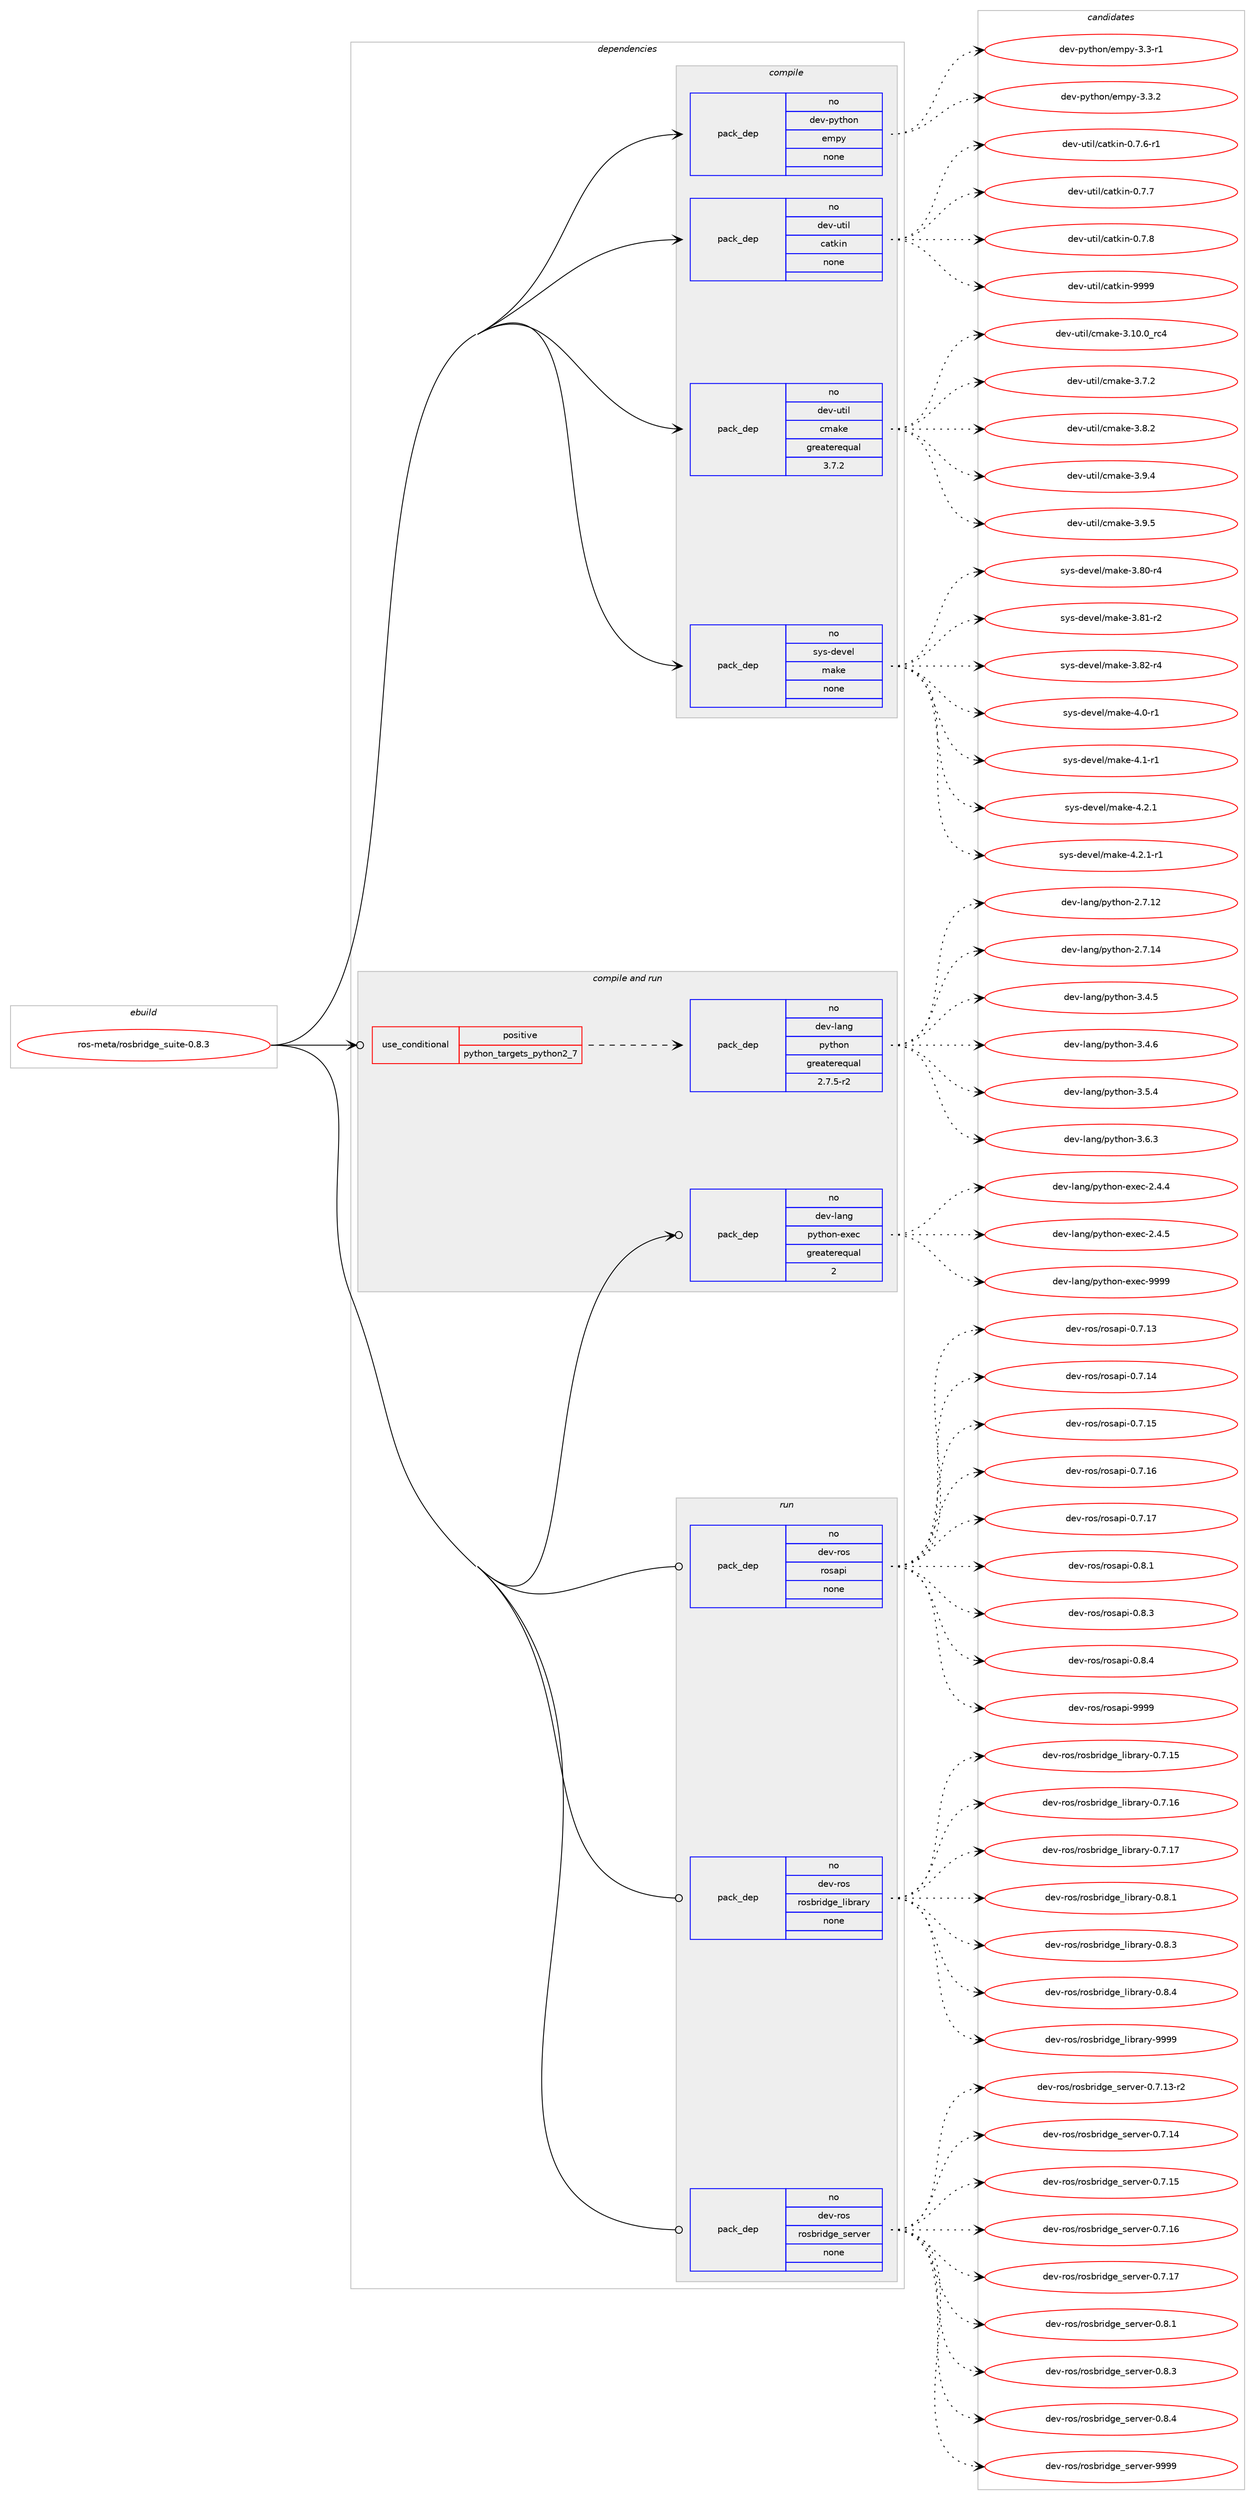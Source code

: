 digraph prolog {

# *************
# Graph options
# *************

newrank=true;
concentrate=true;
compound=true;
graph [rankdir=LR,fontname=Helvetica,fontsize=10,ranksep=1.5];#, ranksep=2.5, nodesep=0.2];
edge  [arrowhead=vee];
node  [fontname=Helvetica,fontsize=10];

# **********
# The ebuild
# **********

subgraph cluster_leftcol {
color=gray;
rank=same;
label=<<i>ebuild</i>>;
id [label="ros-meta/rosbridge_suite-0.8.3", color=red, width=4, href="../ros-meta/rosbridge_suite-0.8.3.svg"];
}

# ****************
# The dependencies
# ****************

subgraph cluster_midcol {
color=gray;
label=<<i>dependencies</i>>;
subgraph cluster_compile {
fillcolor="#eeeeee";
style=filled;
label=<<i>compile</i>>;
subgraph pack326136 {
dependency442853 [label=<<TABLE BORDER="0" CELLBORDER="1" CELLSPACING="0" CELLPADDING="4" WIDTH="220"><TR><TD ROWSPAN="6" CELLPADDING="30">pack_dep</TD></TR><TR><TD WIDTH="110">no</TD></TR><TR><TD>dev-python</TD></TR><TR><TD>empy</TD></TR><TR><TD>none</TD></TR><TR><TD></TD></TR></TABLE>>, shape=none, color=blue];
}
id:e -> dependency442853:w [weight=20,style="solid",arrowhead="vee"];
subgraph pack326137 {
dependency442854 [label=<<TABLE BORDER="0" CELLBORDER="1" CELLSPACING="0" CELLPADDING="4" WIDTH="220"><TR><TD ROWSPAN="6" CELLPADDING="30">pack_dep</TD></TR><TR><TD WIDTH="110">no</TD></TR><TR><TD>dev-util</TD></TR><TR><TD>catkin</TD></TR><TR><TD>none</TD></TR><TR><TD></TD></TR></TABLE>>, shape=none, color=blue];
}
id:e -> dependency442854:w [weight=20,style="solid",arrowhead="vee"];
subgraph pack326138 {
dependency442855 [label=<<TABLE BORDER="0" CELLBORDER="1" CELLSPACING="0" CELLPADDING="4" WIDTH="220"><TR><TD ROWSPAN="6" CELLPADDING="30">pack_dep</TD></TR><TR><TD WIDTH="110">no</TD></TR><TR><TD>dev-util</TD></TR><TR><TD>cmake</TD></TR><TR><TD>greaterequal</TD></TR><TR><TD>3.7.2</TD></TR></TABLE>>, shape=none, color=blue];
}
id:e -> dependency442855:w [weight=20,style="solid",arrowhead="vee"];
subgraph pack326139 {
dependency442856 [label=<<TABLE BORDER="0" CELLBORDER="1" CELLSPACING="0" CELLPADDING="4" WIDTH="220"><TR><TD ROWSPAN="6" CELLPADDING="30">pack_dep</TD></TR><TR><TD WIDTH="110">no</TD></TR><TR><TD>sys-devel</TD></TR><TR><TD>make</TD></TR><TR><TD>none</TD></TR><TR><TD></TD></TR></TABLE>>, shape=none, color=blue];
}
id:e -> dependency442856:w [weight=20,style="solid",arrowhead="vee"];
}
subgraph cluster_compileandrun {
fillcolor="#eeeeee";
style=filled;
label=<<i>compile and run</i>>;
subgraph cond109068 {
dependency442857 [label=<<TABLE BORDER="0" CELLBORDER="1" CELLSPACING="0" CELLPADDING="4"><TR><TD ROWSPAN="3" CELLPADDING="10">use_conditional</TD></TR><TR><TD>positive</TD></TR><TR><TD>python_targets_python2_7</TD></TR></TABLE>>, shape=none, color=red];
subgraph pack326140 {
dependency442858 [label=<<TABLE BORDER="0" CELLBORDER="1" CELLSPACING="0" CELLPADDING="4" WIDTH="220"><TR><TD ROWSPAN="6" CELLPADDING="30">pack_dep</TD></TR><TR><TD WIDTH="110">no</TD></TR><TR><TD>dev-lang</TD></TR><TR><TD>python</TD></TR><TR><TD>greaterequal</TD></TR><TR><TD>2.7.5-r2</TD></TR></TABLE>>, shape=none, color=blue];
}
dependency442857:e -> dependency442858:w [weight=20,style="dashed",arrowhead="vee"];
}
id:e -> dependency442857:w [weight=20,style="solid",arrowhead="odotvee"];
subgraph pack326141 {
dependency442859 [label=<<TABLE BORDER="0" CELLBORDER="1" CELLSPACING="0" CELLPADDING="4" WIDTH="220"><TR><TD ROWSPAN="6" CELLPADDING="30">pack_dep</TD></TR><TR><TD WIDTH="110">no</TD></TR><TR><TD>dev-lang</TD></TR><TR><TD>python-exec</TD></TR><TR><TD>greaterequal</TD></TR><TR><TD>2</TD></TR></TABLE>>, shape=none, color=blue];
}
id:e -> dependency442859:w [weight=20,style="solid",arrowhead="odotvee"];
}
subgraph cluster_run {
fillcolor="#eeeeee";
style=filled;
label=<<i>run</i>>;
subgraph pack326142 {
dependency442860 [label=<<TABLE BORDER="0" CELLBORDER="1" CELLSPACING="0" CELLPADDING="4" WIDTH="220"><TR><TD ROWSPAN="6" CELLPADDING="30">pack_dep</TD></TR><TR><TD WIDTH="110">no</TD></TR><TR><TD>dev-ros</TD></TR><TR><TD>rosapi</TD></TR><TR><TD>none</TD></TR><TR><TD></TD></TR></TABLE>>, shape=none, color=blue];
}
id:e -> dependency442860:w [weight=20,style="solid",arrowhead="odot"];
subgraph pack326143 {
dependency442861 [label=<<TABLE BORDER="0" CELLBORDER="1" CELLSPACING="0" CELLPADDING="4" WIDTH="220"><TR><TD ROWSPAN="6" CELLPADDING="30">pack_dep</TD></TR><TR><TD WIDTH="110">no</TD></TR><TR><TD>dev-ros</TD></TR><TR><TD>rosbridge_library</TD></TR><TR><TD>none</TD></TR><TR><TD></TD></TR></TABLE>>, shape=none, color=blue];
}
id:e -> dependency442861:w [weight=20,style="solid",arrowhead="odot"];
subgraph pack326144 {
dependency442862 [label=<<TABLE BORDER="0" CELLBORDER="1" CELLSPACING="0" CELLPADDING="4" WIDTH="220"><TR><TD ROWSPAN="6" CELLPADDING="30">pack_dep</TD></TR><TR><TD WIDTH="110">no</TD></TR><TR><TD>dev-ros</TD></TR><TR><TD>rosbridge_server</TD></TR><TR><TD>none</TD></TR><TR><TD></TD></TR></TABLE>>, shape=none, color=blue];
}
id:e -> dependency442862:w [weight=20,style="solid",arrowhead="odot"];
}
}

# **************
# The candidates
# **************

subgraph cluster_choices {
rank=same;
color=gray;
label=<<i>candidates</i>>;

subgraph choice326136 {
color=black;
nodesep=1;
choice1001011184511212111610411111047101109112121455146514511449 [label="dev-python/empy-3.3-r1", color=red, width=4,href="../dev-python/empy-3.3-r1.svg"];
choice1001011184511212111610411111047101109112121455146514650 [label="dev-python/empy-3.3.2", color=red, width=4,href="../dev-python/empy-3.3.2.svg"];
dependency442853:e -> choice1001011184511212111610411111047101109112121455146514511449:w [style=dotted,weight="100"];
dependency442853:e -> choice1001011184511212111610411111047101109112121455146514650:w [style=dotted,weight="100"];
}
subgraph choice326137 {
color=black;
nodesep=1;
choice100101118451171161051084799971161071051104548465546544511449 [label="dev-util/catkin-0.7.6-r1", color=red, width=4,href="../dev-util/catkin-0.7.6-r1.svg"];
choice10010111845117116105108479997116107105110454846554655 [label="dev-util/catkin-0.7.7", color=red, width=4,href="../dev-util/catkin-0.7.7.svg"];
choice10010111845117116105108479997116107105110454846554656 [label="dev-util/catkin-0.7.8", color=red, width=4,href="../dev-util/catkin-0.7.8.svg"];
choice100101118451171161051084799971161071051104557575757 [label="dev-util/catkin-9999", color=red, width=4,href="../dev-util/catkin-9999.svg"];
dependency442854:e -> choice100101118451171161051084799971161071051104548465546544511449:w [style=dotted,weight="100"];
dependency442854:e -> choice10010111845117116105108479997116107105110454846554655:w [style=dotted,weight="100"];
dependency442854:e -> choice10010111845117116105108479997116107105110454846554656:w [style=dotted,weight="100"];
dependency442854:e -> choice100101118451171161051084799971161071051104557575757:w [style=dotted,weight="100"];
}
subgraph choice326138 {
color=black;
nodesep=1;
choice1001011184511711610510847991099710710145514649484648951149952 [label="dev-util/cmake-3.10.0_rc4", color=red, width=4,href="../dev-util/cmake-3.10.0_rc4.svg"];
choice10010111845117116105108479910997107101455146554650 [label="dev-util/cmake-3.7.2", color=red, width=4,href="../dev-util/cmake-3.7.2.svg"];
choice10010111845117116105108479910997107101455146564650 [label="dev-util/cmake-3.8.2", color=red, width=4,href="../dev-util/cmake-3.8.2.svg"];
choice10010111845117116105108479910997107101455146574652 [label="dev-util/cmake-3.9.4", color=red, width=4,href="../dev-util/cmake-3.9.4.svg"];
choice10010111845117116105108479910997107101455146574653 [label="dev-util/cmake-3.9.5", color=red, width=4,href="../dev-util/cmake-3.9.5.svg"];
dependency442855:e -> choice1001011184511711610510847991099710710145514649484648951149952:w [style=dotted,weight="100"];
dependency442855:e -> choice10010111845117116105108479910997107101455146554650:w [style=dotted,weight="100"];
dependency442855:e -> choice10010111845117116105108479910997107101455146564650:w [style=dotted,weight="100"];
dependency442855:e -> choice10010111845117116105108479910997107101455146574652:w [style=dotted,weight="100"];
dependency442855:e -> choice10010111845117116105108479910997107101455146574653:w [style=dotted,weight="100"];
}
subgraph choice326139 {
color=black;
nodesep=1;
choice11512111545100101118101108471099710710145514656484511452 [label="sys-devel/make-3.80-r4", color=red, width=4,href="../sys-devel/make-3.80-r4.svg"];
choice11512111545100101118101108471099710710145514656494511450 [label="sys-devel/make-3.81-r2", color=red, width=4,href="../sys-devel/make-3.81-r2.svg"];
choice11512111545100101118101108471099710710145514656504511452 [label="sys-devel/make-3.82-r4", color=red, width=4,href="../sys-devel/make-3.82-r4.svg"];
choice115121115451001011181011084710997107101455246484511449 [label="sys-devel/make-4.0-r1", color=red, width=4,href="../sys-devel/make-4.0-r1.svg"];
choice115121115451001011181011084710997107101455246494511449 [label="sys-devel/make-4.1-r1", color=red, width=4,href="../sys-devel/make-4.1-r1.svg"];
choice115121115451001011181011084710997107101455246504649 [label="sys-devel/make-4.2.1", color=red, width=4,href="../sys-devel/make-4.2.1.svg"];
choice1151211154510010111810110847109971071014552465046494511449 [label="sys-devel/make-4.2.1-r1", color=red, width=4,href="../sys-devel/make-4.2.1-r1.svg"];
dependency442856:e -> choice11512111545100101118101108471099710710145514656484511452:w [style=dotted,weight="100"];
dependency442856:e -> choice11512111545100101118101108471099710710145514656494511450:w [style=dotted,weight="100"];
dependency442856:e -> choice11512111545100101118101108471099710710145514656504511452:w [style=dotted,weight="100"];
dependency442856:e -> choice115121115451001011181011084710997107101455246484511449:w [style=dotted,weight="100"];
dependency442856:e -> choice115121115451001011181011084710997107101455246494511449:w [style=dotted,weight="100"];
dependency442856:e -> choice115121115451001011181011084710997107101455246504649:w [style=dotted,weight="100"];
dependency442856:e -> choice1151211154510010111810110847109971071014552465046494511449:w [style=dotted,weight="100"];
}
subgraph choice326140 {
color=black;
nodesep=1;
choice10010111845108971101034711212111610411111045504655464950 [label="dev-lang/python-2.7.12", color=red, width=4,href="../dev-lang/python-2.7.12.svg"];
choice10010111845108971101034711212111610411111045504655464952 [label="dev-lang/python-2.7.14", color=red, width=4,href="../dev-lang/python-2.7.14.svg"];
choice100101118451089711010347112121116104111110455146524653 [label="dev-lang/python-3.4.5", color=red, width=4,href="../dev-lang/python-3.4.5.svg"];
choice100101118451089711010347112121116104111110455146524654 [label="dev-lang/python-3.4.6", color=red, width=4,href="../dev-lang/python-3.4.6.svg"];
choice100101118451089711010347112121116104111110455146534652 [label="dev-lang/python-3.5.4", color=red, width=4,href="../dev-lang/python-3.5.4.svg"];
choice100101118451089711010347112121116104111110455146544651 [label="dev-lang/python-3.6.3", color=red, width=4,href="../dev-lang/python-3.6.3.svg"];
dependency442858:e -> choice10010111845108971101034711212111610411111045504655464950:w [style=dotted,weight="100"];
dependency442858:e -> choice10010111845108971101034711212111610411111045504655464952:w [style=dotted,weight="100"];
dependency442858:e -> choice100101118451089711010347112121116104111110455146524653:w [style=dotted,weight="100"];
dependency442858:e -> choice100101118451089711010347112121116104111110455146524654:w [style=dotted,weight="100"];
dependency442858:e -> choice100101118451089711010347112121116104111110455146534652:w [style=dotted,weight="100"];
dependency442858:e -> choice100101118451089711010347112121116104111110455146544651:w [style=dotted,weight="100"];
}
subgraph choice326141 {
color=black;
nodesep=1;
choice1001011184510897110103471121211161041111104510112010199455046524652 [label="dev-lang/python-exec-2.4.4", color=red, width=4,href="../dev-lang/python-exec-2.4.4.svg"];
choice1001011184510897110103471121211161041111104510112010199455046524653 [label="dev-lang/python-exec-2.4.5", color=red, width=4,href="../dev-lang/python-exec-2.4.5.svg"];
choice10010111845108971101034711212111610411111045101120101994557575757 [label="dev-lang/python-exec-9999", color=red, width=4,href="../dev-lang/python-exec-9999.svg"];
dependency442859:e -> choice1001011184510897110103471121211161041111104510112010199455046524652:w [style=dotted,weight="100"];
dependency442859:e -> choice1001011184510897110103471121211161041111104510112010199455046524653:w [style=dotted,weight="100"];
dependency442859:e -> choice10010111845108971101034711212111610411111045101120101994557575757:w [style=dotted,weight="100"];
}
subgraph choice326142 {
color=black;
nodesep=1;
choice10010111845114111115471141111159711210545484655464951 [label="dev-ros/rosapi-0.7.13", color=red, width=4,href="../dev-ros/rosapi-0.7.13.svg"];
choice10010111845114111115471141111159711210545484655464952 [label="dev-ros/rosapi-0.7.14", color=red, width=4,href="../dev-ros/rosapi-0.7.14.svg"];
choice10010111845114111115471141111159711210545484655464953 [label="dev-ros/rosapi-0.7.15", color=red, width=4,href="../dev-ros/rosapi-0.7.15.svg"];
choice10010111845114111115471141111159711210545484655464954 [label="dev-ros/rosapi-0.7.16", color=red, width=4,href="../dev-ros/rosapi-0.7.16.svg"];
choice10010111845114111115471141111159711210545484655464955 [label="dev-ros/rosapi-0.7.17", color=red, width=4,href="../dev-ros/rosapi-0.7.17.svg"];
choice100101118451141111154711411111597112105454846564649 [label="dev-ros/rosapi-0.8.1", color=red, width=4,href="../dev-ros/rosapi-0.8.1.svg"];
choice100101118451141111154711411111597112105454846564651 [label="dev-ros/rosapi-0.8.3", color=red, width=4,href="../dev-ros/rosapi-0.8.3.svg"];
choice100101118451141111154711411111597112105454846564652 [label="dev-ros/rosapi-0.8.4", color=red, width=4,href="../dev-ros/rosapi-0.8.4.svg"];
choice1001011184511411111547114111115971121054557575757 [label="dev-ros/rosapi-9999", color=red, width=4,href="../dev-ros/rosapi-9999.svg"];
dependency442860:e -> choice10010111845114111115471141111159711210545484655464951:w [style=dotted,weight="100"];
dependency442860:e -> choice10010111845114111115471141111159711210545484655464952:w [style=dotted,weight="100"];
dependency442860:e -> choice10010111845114111115471141111159711210545484655464953:w [style=dotted,weight="100"];
dependency442860:e -> choice10010111845114111115471141111159711210545484655464954:w [style=dotted,weight="100"];
dependency442860:e -> choice10010111845114111115471141111159711210545484655464955:w [style=dotted,weight="100"];
dependency442860:e -> choice100101118451141111154711411111597112105454846564649:w [style=dotted,weight="100"];
dependency442860:e -> choice100101118451141111154711411111597112105454846564651:w [style=dotted,weight="100"];
dependency442860:e -> choice100101118451141111154711411111597112105454846564652:w [style=dotted,weight="100"];
dependency442860:e -> choice1001011184511411111547114111115971121054557575757:w [style=dotted,weight="100"];
}
subgraph choice326143 {
color=black;
nodesep=1;
choice10010111845114111115471141111159811410510010310195108105981149711412145484655464953 [label="dev-ros/rosbridge_library-0.7.15", color=red, width=4,href="../dev-ros/rosbridge_library-0.7.15.svg"];
choice10010111845114111115471141111159811410510010310195108105981149711412145484655464954 [label="dev-ros/rosbridge_library-0.7.16", color=red, width=4,href="../dev-ros/rosbridge_library-0.7.16.svg"];
choice10010111845114111115471141111159811410510010310195108105981149711412145484655464955 [label="dev-ros/rosbridge_library-0.7.17", color=red, width=4,href="../dev-ros/rosbridge_library-0.7.17.svg"];
choice100101118451141111154711411111598114105100103101951081059811497114121454846564649 [label="dev-ros/rosbridge_library-0.8.1", color=red, width=4,href="../dev-ros/rosbridge_library-0.8.1.svg"];
choice100101118451141111154711411111598114105100103101951081059811497114121454846564651 [label="dev-ros/rosbridge_library-0.8.3", color=red, width=4,href="../dev-ros/rosbridge_library-0.8.3.svg"];
choice100101118451141111154711411111598114105100103101951081059811497114121454846564652 [label="dev-ros/rosbridge_library-0.8.4", color=red, width=4,href="../dev-ros/rosbridge_library-0.8.4.svg"];
choice1001011184511411111547114111115981141051001031019510810598114971141214557575757 [label="dev-ros/rosbridge_library-9999", color=red, width=4,href="../dev-ros/rosbridge_library-9999.svg"];
dependency442861:e -> choice10010111845114111115471141111159811410510010310195108105981149711412145484655464953:w [style=dotted,weight="100"];
dependency442861:e -> choice10010111845114111115471141111159811410510010310195108105981149711412145484655464954:w [style=dotted,weight="100"];
dependency442861:e -> choice10010111845114111115471141111159811410510010310195108105981149711412145484655464955:w [style=dotted,weight="100"];
dependency442861:e -> choice100101118451141111154711411111598114105100103101951081059811497114121454846564649:w [style=dotted,weight="100"];
dependency442861:e -> choice100101118451141111154711411111598114105100103101951081059811497114121454846564651:w [style=dotted,weight="100"];
dependency442861:e -> choice100101118451141111154711411111598114105100103101951081059811497114121454846564652:w [style=dotted,weight="100"];
dependency442861:e -> choice1001011184511411111547114111115981141051001031019510810598114971141214557575757:w [style=dotted,weight="100"];
}
subgraph choice326144 {
color=black;
nodesep=1;
choice10010111845114111115471141111159811410510010310195115101114118101114454846554649514511450 [label="dev-ros/rosbridge_server-0.7.13-r2", color=red, width=4,href="../dev-ros/rosbridge_server-0.7.13-r2.svg"];
choice1001011184511411111547114111115981141051001031019511510111411810111445484655464952 [label="dev-ros/rosbridge_server-0.7.14", color=red, width=4,href="../dev-ros/rosbridge_server-0.7.14.svg"];
choice1001011184511411111547114111115981141051001031019511510111411810111445484655464953 [label="dev-ros/rosbridge_server-0.7.15", color=red, width=4,href="../dev-ros/rosbridge_server-0.7.15.svg"];
choice1001011184511411111547114111115981141051001031019511510111411810111445484655464954 [label="dev-ros/rosbridge_server-0.7.16", color=red, width=4,href="../dev-ros/rosbridge_server-0.7.16.svg"];
choice1001011184511411111547114111115981141051001031019511510111411810111445484655464955 [label="dev-ros/rosbridge_server-0.7.17", color=red, width=4,href="../dev-ros/rosbridge_server-0.7.17.svg"];
choice10010111845114111115471141111159811410510010310195115101114118101114454846564649 [label="dev-ros/rosbridge_server-0.8.1", color=red, width=4,href="../dev-ros/rosbridge_server-0.8.1.svg"];
choice10010111845114111115471141111159811410510010310195115101114118101114454846564651 [label="dev-ros/rosbridge_server-0.8.3", color=red, width=4,href="../dev-ros/rosbridge_server-0.8.3.svg"];
choice10010111845114111115471141111159811410510010310195115101114118101114454846564652 [label="dev-ros/rosbridge_server-0.8.4", color=red, width=4,href="../dev-ros/rosbridge_server-0.8.4.svg"];
choice100101118451141111154711411111598114105100103101951151011141181011144557575757 [label="dev-ros/rosbridge_server-9999", color=red, width=4,href="../dev-ros/rosbridge_server-9999.svg"];
dependency442862:e -> choice10010111845114111115471141111159811410510010310195115101114118101114454846554649514511450:w [style=dotted,weight="100"];
dependency442862:e -> choice1001011184511411111547114111115981141051001031019511510111411810111445484655464952:w [style=dotted,weight="100"];
dependency442862:e -> choice1001011184511411111547114111115981141051001031019511510111411810111445484655464953:w [style=dotted,weight="100"];
dependency442862:e -> choice1001011184511411111547114111115981141051001031019511510111411810111445484655464954:w [style=dotted,weight="100"];
dependency442862:e -> choice1001011184511411111547114111115981141051001031019511510111411810111445484655464955:w [style=dotted,weight="100"];
dependency442862:e -> choice10010111845114111115471141111159811410510010310195115101114118101114454846564649:w [style=dotted,weight="100"];
dependency442862:e -> choice10010111845114111115471141111159811410510010310195115101114118101114454846564651:w [style=dotted,weight="100"];
dependency442862:e -> choice10010111845114111115471141111159811410510010310195115101114118101114454846564652:w [style=dotted,weight="100"];
dependency442862:e -> choice100101118451141111154711411111598114105100103101951151011141181011144557575757:w [style=dotted,weight="100"];
}
}

}
